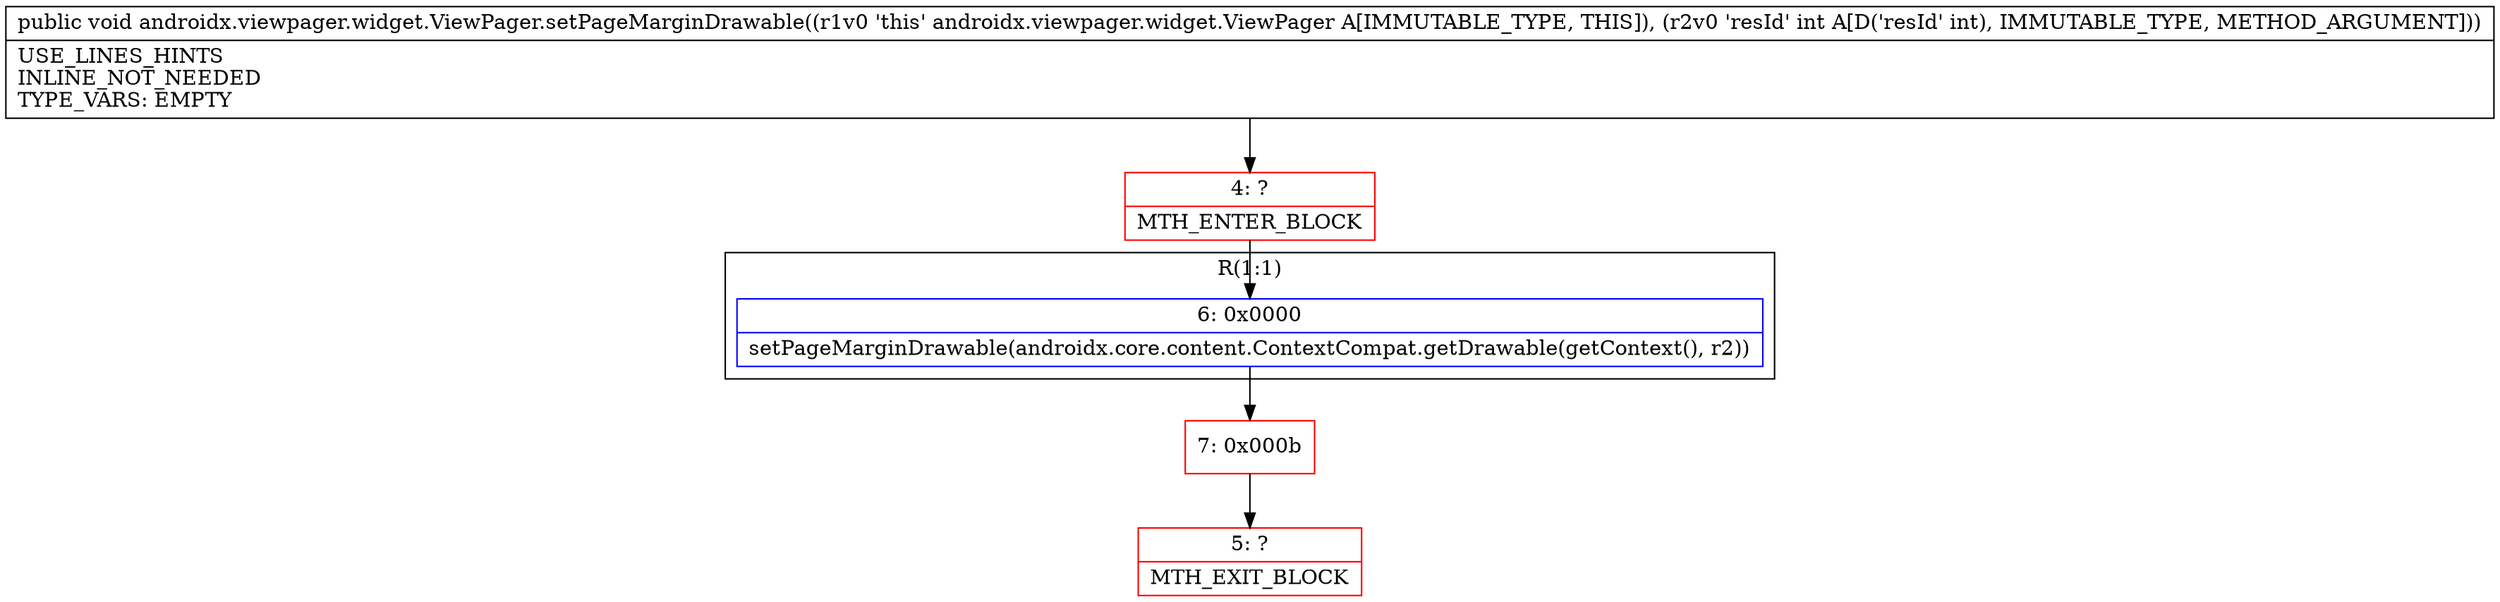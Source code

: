 digraph "CFG forandroidx.viewpager.widget.ViewPager.setPageMarginDrawable(I)V" {
subgraph cluster_Region_1263688508 {
label = "R(1:1)";
node [shape=record,color=blue];
Node_6 [shape=record,label="{6\:\ 0x0000|setPageMarginDrawable(androidx.core.content.ContextCompat.getDrawable(getContext(), r2))\l}"];
}
Node_4 [shape=record,color=red,label="{4\:\ ?|MTH_ENTER_BLOCK\l}"];
Node_7 [shape=record,color=red,label="{7\:\ 0x000b}"];
Node_5 [shape=record,color=red,label="{5\:\ ?|MTH_EXIT_BLOCK\l}"];
MethodNode[shape=record,label="{public void androidx.viewpager.widget.ViewPager.setPageMarginDrawable((r1v0 'this' androidx.viewpager.widget.ViewPager A[IMMUTABLE_TYPE, THIS]), (r2v0 'resId' int A[D('resId' int), IMMUTABLE_TYPE, METHOD_ARGUMENT]))  | USE_LINES_HINTS\lINLINE_NOT_NEEDED\lTYPE_VARS: EMPTY\l}"];
MethodNode -> Node_4;Node_6 -> Node_7;
Node_4 -> Node_6;
Node_7 -> Node_5;
}

